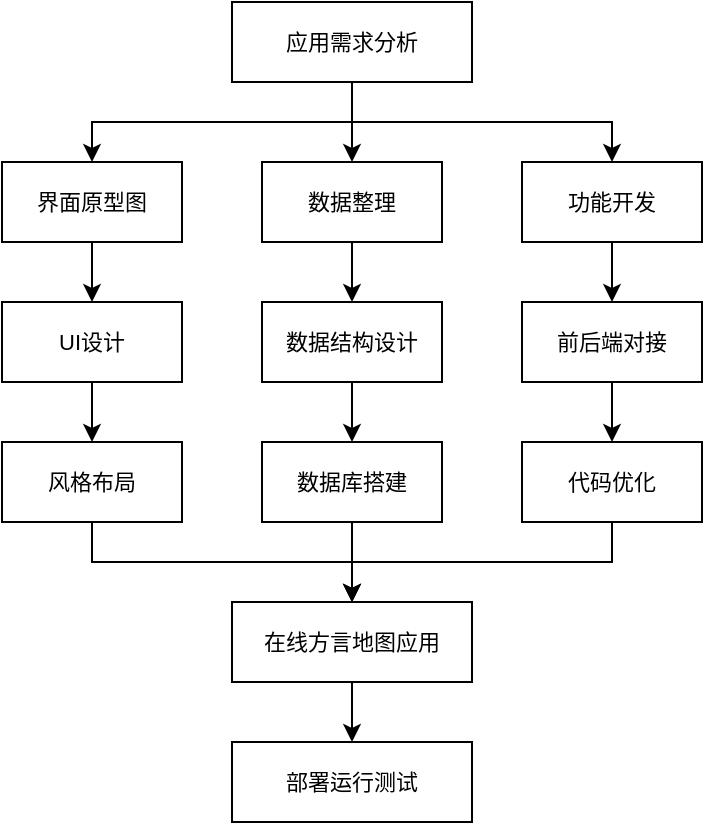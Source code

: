 <mxfile version="22.1.11" type="github">
  <diagram name="第 1 页" id="ebwwwqCovfvmJ2Ybvq9N">
    <mxGraphModel dx="724" dy="379" grid="1" gridSize="10" guides="1" tooltips="1" connect="1" arrows="1" fold="1" page="1" pageScale="1" pageWidth="827" pageHeight="1169" math="0" shadow="0">
      <root>
        <mxCell id="0" />
        <mxCell id="1" parent="0" />
        <mxCell id="dwnA3CglnpUfl5cF9png-18" style="edgeStyle=orthogonalEdgeStyle;rounded=0;orthogonalLoop=1;jettySize=auto;html=1;" edge="1" parent="1" source="dwnA3CglnpUfl5cF9png-2" target="dwnA3CglnpUfl5cF9png-4">
          <mxGeometry relative="1" as="geometry" />
        </mxCell>
        <mxCell id="dwnA3CglnpUfl5cF9png-2" value="&lt;font style=&quot;font-size: 11px;&quot;&gt;界面原型图&lt;/font&gt;" style="rounded=0;whiteSpace=wrap;html=1;" vertex="1" parent="1">
          <mxGeometry x="70" y="160" width="90" height="40" as="geometry" />
        </mxCell>
        <mxCell id="dwnA3CglnpUfl5cF9png-20" style="edgeStyle=orthogonalEdgeStyle;rounded=0;orthogonalLoop=1;jettySize=auto;html=1;entryX=0.5;entryY=0;entryDx=0;entryDy=0;" edge="1" parent="1" source="dwnA3CglnpUfl5cF9png-3" target="dwnA3CglnpUfl5cF9png-6">
          <mxGeometry relative="1" as="geometry" />
        </mxCell>
        <mxCell id="dwnA3CglnpUfl5cF9png-3" value="&lt;font style=&quot;font-size: 11px;&quot;&gt;数据整理&lt;/font&gt;" style="rounded=0;whiteSpace=wrap;html=1;" vertex="1" parent="1">
          <mxGeometry x="200" y="160" width="90" height="40" as="geometry" />
        </mxCell>
        <mxCell id="dwnA3CglnpUfl5cF9png-19" style="edgeStyle=orthogonalEdgeStyle;rounded=0;orthogonalLoop=1;jettySize=auto;html=1;entryX=0.5;entryY=0;entryDx=0;entryDy=0;" edge="1" parent="1" source="dwnA3CglnpUfl5cF9png-4" target="dwnA3CglnpUfl5cF9png-5">
          <mxGeometry relative="1" as="geometry" />
        </mxCell>
        <mxCell id="dwnA3CglnpUfl5cF9png-4" value="&lt;font style=&quot;font-size: 11px;&quot;&gt;UI设计&lt;/font&gt;" style="rounded=0;whiteSpace=wrap;html=1;" vertex="1" parent="1">
          <mxGeometry x="70" y="230" width="90" height="40" as="geometry" />
        </mxCell>
        <mxCell id="dwnA3CglnpUfl5cF9png-24" style="edgeStyle=orthogonalEdgeStyle;rounded=0;orthogonalLoop=1;jettySize=auto;html=1;entryX=0.5;entryY=0;entryDx=0;entryDy=0;" edge="1" parent="1" source="dwnA3CglnpUfl5cF9png-5" target="dwnA3CglnpUfl5cF9png-11">
          <mxGeometry relative="1" as="geometry">
            <Array as="points">
              <mxPoint x="115" y="360" />
              <mxPoint x="245" y="360" />
            </Array>
          </mxGeometry>
        </mxCell>
        <mxCell id="dwnA3CglnpUfl5cF9png-5" value="&lt;font style=&quot;font-size: 11px;&quot;&gt;风格布局&lt;/font&gt;" style="rounded=0;whiteSpace=wrap;html=1;" vertex="1" parent="1">
          <mxGeometry x="70" y="300" width="90" height="40" as="geometry" />
        </mxCell>
        <mxCell id="dwnA3CglnpUfl5cF9png-21" style="edgeStyle=orthogonalEdgeStyle;rounded=0;orthogonalLoop=1;jettySize=auto;html=1;" edge="1" parent="1" source="dwnA3CglnpUfl5cF9png-6" target="dwnA3CglnpUfl5cF9png-7">
          <mxGeometry relative="1" as="geometry" />
        </mxCell>
        <mxCell id="dwnA3CglnpUfl5cF9png-6" value="&lt;font style=&quot;font-size: 11px;&quot;&gt;数据结构设计&lt;/font&gt;" style="rounded=0;whiteSpace=wrap;html=1;" vertex="1" parent="1">
          <mxGeometry x="200" y="230" width="90" height="40" as="geometry" />
        </mxCell>
        <mxCell id="dwnA3CglnpUfl5cF9png-25" style="edgeStyle=orthogonalEdgeStyle;rounded=0;orthogonalLoop=1;jettySize=auto;html=1;entryX=0.5;entryY=0;entryDx=0;entryDy=0;" edge="1" parent="1" source="dwnA3CglnpUfl5cF9png-7" target="dwnA3CglnpUfl5cF9png-11">
          <mxGeometry relative="1" as="geometry" />
        </mxCell>
        <mxCell id="dwnA3CglnpUfl5cF9png-7" value="&lt;font style=&quot;font-size: 11px;&quot;&gt;数据库搭建&lt;/font&gt;" style="rounded=0;whiteSpace=wrap;html=1;" vertex="1" parent="1">
          <mxGeometry x="200" y="300" width="90" height="40" as="geometry" />
        </mxCell>
        <mxCell id="dwnA3CglnpUfl5cF9png-22" style="edgeStyle=orthogonalEdgeStyle;rounded=0;orthogonalLoop=1;jettySize=auto;html=1;" edge="1" parent="1" source="dwnA3CglnpUfl5cF9png-8" target="dwnA3CglnpUfl5cF9png-10">
          <mxGeometry relative="1" as="geometry" />
        </mxCell>
        <mxCell id="dwnA3CglnpUfl5cF9png-8" value="&lt;font style=&quot;font-size: 11px;&quot;&gt;功能开发&lt;/font&gt;" style="rounded=0;whiteSpace=wrap;html=1;" vertex="1" parent="1">
          <mxGeometry x="330" y="160" width="90" height="40" as="geometry" />
        </mxCell>
        <mxCell id="dwnA3CglnpUfl5cF9png-26" style="edgeStyle=orthogonalEdgeStyle;rounded=0;orthogonalLoop=1;jettySize=auto;html=1;entryX=0.5;entryY=0;entryDx=0;entryDy=0;" edge="1" parent="1" source="dwnA3CglnpUfl5cF9png-9" target="dwnA3CglnpUfl5cF9png-11">
          <mxGeometry relative="1" as="geometry">
            <Array as="points">
              <mxPoint x="375" y="360" />
              <mxPoint x="245" y="360" />
            </Array>
          </mxGeometry>
        </mxCell>
        <mxCell id="dwnA3CglnpUfl5cF9png-9" value="&lt;font style=&quot;font-size: 11px;&quot;&gt;代码优化&lt;/font&gt;" style="rounded=0;whiteSpace=wrap;html=1;" vertex="1" parent="1">
          <mxGeometry x="330" y="300" width="90" height="40" as="geometry" />
        </mxCell>
        <mxCell id="dwnA3CglnpUfl5cF9png-23" style="edgeStyle=orthogonalEdgeStyle;rounded=0;orthogonalLoop=1;jettySize=auto;html=1;entryX=0.5;entryY=0;entryDx=0;entryDy=0;" edge="1" parent="1" source="dwnA3CglnpUfl5cF9png-10" target="dwnA3CglnpUfl5cF9png-9">
          <mxGeometry relative="1" as="geometry" />
        </mxCell>
        <mxCell id="dwnA3CglnpUfl5cF9png-10" value="&lt;font style=&quot;font-size: 11px;&quot;&gt;前后端对接&lt;/font&gt;" style="rounded=0;whiteSpace=wrap;html=1;" vertex="1" parent="1">
          <mxGeometry x="330" y="230" width="90" height="40" as="geometry" />
        </mxCell>
        <mxCell id="dwnA3CglnpUfl5cF9png-27" style="edgeStyle=orthogonalEdgeStyle;rounded=0;orthogonalLoop=1;jettySize=auto;html=1;entryX=0.5;entryY=0;entryDx=0;entryDy=0;" edge="1" parent="1" source="dwnA3CglnpUfl5cF9png-11" target="dwnA3CglnpUfl5cF9png-13">
          <mxGeometry relative="1" as="geometry" />
        </mxCell>
        <mxCell id="dwnA3CglnpUfl5cF9png-11" value="&lt;font style=&quot;font-size: 11px;&quot;&gt;在线方言地图应用&lt;/font&gt;" style="rounded=0;whiteSpace=wrap;html=1;" vertex="1" parent="1">
          <mxGeometry x="185" y="380" width="120" height="40" as="geometry" />
        </mxCell>
        <mxCell id="dwnA3CglnpUfl5cF9png-13" value="&lt;font style=&quot;font-size: 11px;&quot;&gt;部署运行测试&lt;/font&gt;" style="rounded=0;whiteSpace=wrap;html=1;" vertex="1" parent="1">
          <mxGeometry x="185" y="450" width="120" height="40" as="geometry" />
        </mxCell>
        <mxCell id="dwnA3CglnpUfl5cF9png-15" style="edgeStyle=orthogonalEdgeStyle;rounded=0;orthogonalLoop=1;jettySize=auto;html=1;" edge="1" parent="1" source="dwnA3CglnpUfl5cF9png-14" target="dwnA3CglnpUfl5cF9png-2">
          <mxGeometry relative="1" as="geometry">
            <Array as="points">
              <mxPoint x="245" y="140" />
              <mxPoint x="115" y="140" />
            </Array>
          </mxGeometry>
        </mxCell>
        <mxCell id="dwnA3CglnpUfl5cF9png-16" style="edgeStyle=orthogonalEdgeStyle;rounded=0;orthogonalLoop=1;jettySize=auto;html=1;entryX=0.5;entryY=0;entryDx=0;entryDy=0;" edge="1" parent="1" source="dwnA3CglnpUfl5cF9png-14" target="dwnA3CglnpUfl5cF9png-3">
          <mxGeometry relative="1" as="geometry" />
        </mxCell>
        <mxCell id="dwnA3CglnpUfl5cF9png-17" style="edgeStyle=orthogonalEdgeStyle;rounded=0;orthogonalLoop=1;jettySize=auto;html=1;" edge="1" parent="1" source="dwnA3CglnpUfl5cF9png-14" target="dwnA3CglnpUfl5cF9png-8">
          <mxGeometry relative="1" as="geometry">
            <Array as="points">
              <mxPoint x="245" y="140" />
              <mxPoint x="375" y="140" />
            </Array>
          </mxGeometry>
        </mxCell>
        <mxCell id="dwnA3CglnpUfl5cF9png-14" value="&lt;font style=&quot;font-size: 11px;&quot;&gt;应用需求分析&lt;/font&gt;" style="rounded=0;whiteSpace=wrap;html=1;" vertex="1" parent="1">
          <mxGeometry x="185" y="80" width="120" height="40" as="geometry" />
        </mxCell>
      </root>
    </mxGraphModel>
  </diagram>
</mxfile>
